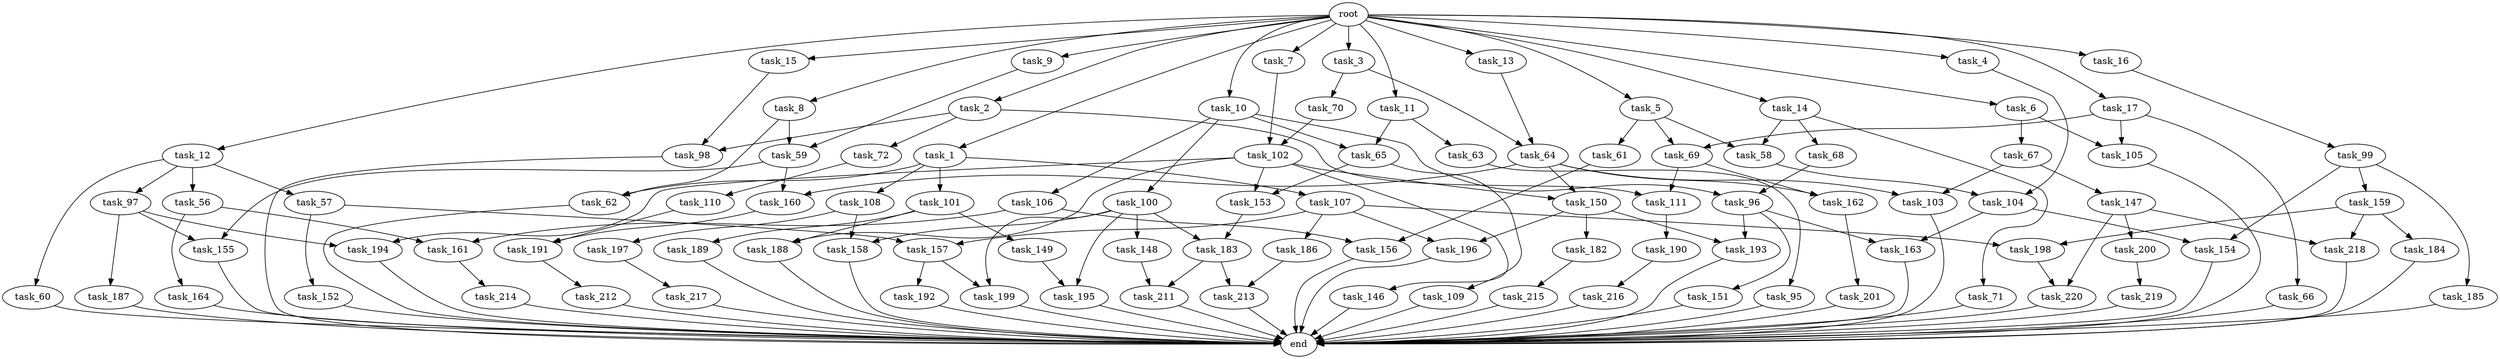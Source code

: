 digraph G {
  task_149 [size="858993459.200000"];
  task_98 [size="214748364.800000"];
  task_192 [size="309237645.312000"];
  task_16 [size="1.024000"];
  task_57 [size="34359738.368000"];
  task_212 [size="137438953.472000"];
  task_147 [size="858993459.200000"];
  task_158 [size="558345748.480000"];
  task_12 [size="1.024000"];
  task_190 [size="420906795.008000"];
  task_150 [size="1245540515.840000"];
  task_13 [size="1.024000"];
  task_102 [size="635655159.808000"];
  task_11 [size="1.024000"];
  task_68 [size="214748364.800000"];
  task_101 [size="309237645.312000"];
  task_58 [size="764504178.688000"];
  task_99 [size="77309411.328000"];
  task_162 [size="1005022347.264000"];
  task_151 [size="137438953.472000"];
  task_62 [size="1168231104.512000"];
  task_219 [size="420906795.008000"];
  task_8 [size="1.024000"];
  task_1 [size="1.024000"];
  task_2 [size="1.024000"];
  task_156 [size="1245540515.840000"];
  task_218 [size="584115552.256000"];
  task_6 [size="1.024000"];
  task_72 [size="77309411.328000"];
  task_200 [size="549755813.888000"];
  task_5 [size="1.024000"];
  task_63 [size="309237645.312000"];
  task_217 [size="420906795.008000"];
  root [size="0.000000"];
  task_216 [size="420906795.008000"];
  task_104 [size="386547056.640000"];
  task_7 [size="1.024000"];
  task_148 [size="137438953.472000"];
  task_159 [size="309237645.312000"];
  task_220 [size="687194767.360000"];
  task_64 [size="68719476.736000"];
  task_152 [size="420906795.008000"];
  task_106 [size="858993459.200000"];
  task_157 [size="841813590.016000"];
  task_198 [size="455266533.376000"];
  task_214 [size="309237645.312000"];
  task_215 [size="137438953.472000"];
  task_184 [size="34359738.368000"];
  task_155 [size="910533066.752000"];
  task_195 [size="996432412.672000"];
  task_108 [size="309237645.312000"];
  task_110 [size="309237645.312000"];
  task_66 [size="549755813.888000"];
  task_4 [size="1.024000"];
  task_103 [size="1554778161.152000"];
  task_191 [size="936302870.528000"];
  task_182 [size="34359738.368000"];
  task_199 [size="446676598.784000"];
  task_65 [size="1168231104.512000"];
  task_69 [size="1099511627.776000"];
  task_59 [size="1073741824.000000"];
  task_188 [size="1408749273.088000"];
  task_96 [size="1717986918.400000"];
  task_154 [size="523986010.112000"];
  task_10 [size="1.024000"];
  task_196 [size="455266533.376000"];
  task_213 [size="936302870.528000"];
  task_14 [size="1.024000"];
  task_163 [size="352187318.272000"];
  task_186 [size="420906795.008000"];
  task_187 [size="214748364.800000"];
  task_153 [size="687194767.360000"];
  task_111 [size="386547056.640000"];
  task_15 [size="1.024000"];
  end [size="0.000000"];
  task_164 [size="695784701.952000"];
  task_211 [size="893353197.568000"];
  task_61 [size="549755813.888000"];
  task_70 [size="34359738.368000"];
  task_160 [size="1391569403.904000"];
  task_193 [size="171798691.840000"];
  task_3 [size="1.024000"];
  task_183 [size="274877906.944000"];
  task_71 [size="214748364.800000"];
  task_197 [size="420906795.008000"];
  task_105 [size="1245540515.840000"];
  task_201 [size="214748364.800000"];
  task_194 [size="764504178.688000"];
  task_109 [size="137438953.472000"];
  task_60 [size="34359738.368000"];
  task_9 [size="1.024000"];
  task_95 [size="549755813.888000"];
  task_67 [size="695784701.952000"];
  task_161 [size="1391569403.904000"];
  task_185 [size="309237645.312000"];
  task_100 [size="858993459.200000"];
  task_146 [size="549755813.888000"];
  task_17 [size="1.024000"];
  task_107 [size="309237645.312000"];
  task_189 [size="858993459.200000"];
  task_97 [size="34359738.368000"];
  task_56 [size="34359738.368000"];

  task_149 -> task_195 [size="838860800.000000"];
  task_98 -> end [size="1.000000"];
  task_192 -> end [size="1.000000"];
  task_16 -> task_99 [size="75497472.000000"];
  task_57 -> task_152 [size="411041792.000000"];
  task_57 -> task_157 [size="411041792.000000"];
  task_212 -> end [size="1.000000"];
  task_147 -> task_220 [size="536870912.000000"];
  task_147 -> task_218 [size="536870912.000000"];
  task_147 -> task_200 [size="536870912.000000"];
  task_158 -> end [size="1.000000"];
  task_12 -> task_57 [size="33554432.000000"];
  task_12 -> task_60 [size="33554432.000000"];
  task_12 -> task_56 [size="33554432.000000"];
  task_12 -> task_97 [size="33554432.000000"];
  task_190 -> task_216 [size="411041792.000000"];
  task_150 -> task_193 [size="33554432.000000"];
  task_150 -> task_182 [size="33554432.000000"];
  task_150 -> task_196 [size="33554432.000000"];
  task_13 -> task_64 [size="33554432.000000"];
  task_102 -> task_150 [size="536870912.000000"];
  task_102 -> task_153 [size="536870912.000000"];
  task_102 -> task_146 [size="536870912.000000"];
  task_102 -> task_188 [size="536870912.000000"];
  task_102 -> task_194 [size="536870912.000000"];
  task_11 -> task_63 [size="301989888.000000"];
  task_11 -> task_65 [size="301989888.000000"];
  task_68 -> task_96 [size="838860800.000000"];
  task_101 -> task_189 [size="838860800.000000"];
  task_101 -> task_149 [size="838860800.000000"];
  task_101 -> task_188 [size="838860800.000000"];
  task_58 -> task_104 [size="301989888.000000"];
  task_99 -> task_159 [size="301989888.000000"];
  task_99 -> task_154 [size="301989888.000000"];
  task_99 -> task_185 [size="301989888.000000"];
  task_162 -> task_201 [size="209715200.000000"];
  task_151 -> end [size="1.000000"];
  task_62 -> end [size="1.000000"];
  task_219 -> end [size="1.000000"];
  task_8 -> task_62 [size="838860800.000000"];
  task_8 -> task_59 [size="838860800.000000"];
  task_1 -> task_108 [size="301989888.000000"];
  task_1 -> task_62 [size="301989888.000000"];
  task_1 -> task_101 [size="301989888.000000"];
  task_1 -> task_107 [size="301989888.000000"];
  task_2 -> task_111 [size="75497472.000000"];
  task_2 -> task_98 [size="75497472.000000"];
  task_2 -> task_72 [size="75497472.000000"];
  task_156 -> end [size="1.000000"];
  task_218 -> end [size="1.000000"];
  task_6 -> task_67 [size="679477248.000000"];
  task_6 -> task_105 [size="679477248.000000"];
  task_72 -> task_110 [size="301989888.000000"];
  task_200 -> task_219 [size="411041792.000000"];
  task_5 -> task_61 [size="536870912.000000"];
  task_5 -> task_58 [size="536870912.000000"];
  task_5 -> task_69 [size="536870912.000000"];
  task_63 -> task_95 [size="536870912.000000"];
  task_217 -> end [size="1.000000"];
  root -> task_2 [size="1.000000"];
  root -> task_7 [size="1.000000"];
  root -> task_5 [size="1.000000"];
  root -> task_11 [size="1.000000"];
  root -> task_10 [size="1.000000"];
  root -> task_16 [size="1.000000"];
  root -> task_4 [size="1.000000"];
  root -> task_17 [size="1.000000"];
  root -> task_3 [size="1.000000"];
  root -> task_13 [size="1.000000"];
  root -> task_9 [size="1.000000"];
  root -> task_6 [size="1.000000"];
  root -> task_14 [size="1.000000"];
  root -> task_8 [size="1.000000"];
  root -> task_12 [size="1.000000"];
  root -> task_15 [size="1.000000"];
  root -> task_1 [size="1.000000"];
  task_216 -> end [size="1.000000"];
  task_104 -> task_163 [size="209715200.000000"];
  task_104 -> task_154 [size="209715200.000000"];
  task_7 -> task_102 [size="209715200.000000"];
  task_148 -> task_211 [size="33554432.000000"];
  task_159 -> task_218 [size="33554432.000000"];
  task_159 -> task_184 [size="33554432.000000"];
  task_159 -> task_198 [size="33554432.000000"];
  task_220 -> end [size="1.000000"];
  task_64 -> task_150 [size="679477248.000000"];
  task_64 -> task_160 [size="679477248.000000"];
  task_64 -> task_103 [size="679477248.000000"];
  task_64 -> task_162 [size="679477248.000000"];
  task_152 -> end [size="1.000000"];
  task_106 -> task_156 [size="679477248.000000"];
  task_106 -> task_161 [size="679477248.000000"];
  task_157 -> task_192 [size="301989888.000000"];
  task_157 -> task_199 [size="301989888.000000"];
  task_198 -> task_220 [size="134217728.000000"];
  task_214 -> end [size="1.000000"];
  task_215 -> end [size="1.000000"];
  task_184 -> end [size="1.000000"];
  task_155 -> end [size="1.000000"];
  task_195 -> end [size="1.000000"];
  task_108 -> task_197 [size="411041792.000000"];
  task_108 -> task_158 [size="411041792.000000"];
  task_110 -> task_191 [size="75497472.000000"];
  task_66 -> end [size="1.000000"];
  task_4 -> task_104 [size="75497472.000000"];
  task_103 -> end [size="1.000000"];
  task_191 -> task_212 [size="134217728.000000"];
  task_182 -> task_215 [size="134217728.000000"];
  task_199 -> end [size="1.000000"];
  task_65 -> task_153 [size="134217728.000000"];
  task_65 -> task_109 [size="134217728.000000"];
  task_69 -> task_111 [size="301989888.000000"];
  task_69 -> task_162 [size="301989888.000000"];
  task_59 -> task_160 [size="679477248.000000"];
  task_59 -> task_155 [size="679477248.000000"];
  task_188 -> end [size="1.000000"];
  task_96 -> task_163 [size="134217728.000000"];
  task_96 -> task_193 [size="134217728.000000"];
  task_96 -> task_151 [size="134217728.000000"];
  task_154 -> end [size="1.000000"];
  task_10 -> task_96 [size="838860800.000000"];
  task_10 -> task_100 [size="838860800.000000"];
  task_10 -> task_106 [size="838860800.000000"];
  task_10 -> task_65 [size="838860800.000000"];
  task_196 -> end [size="1.000000"];
  task_213 -> end [size="1.000000"];
  task_14 -> task_71 [size="209715200.000000"];
  task_14 -> task_68 [size="209715200.000000"];
  task_14 -> task_58 [size="209715200.000000"];
  task_163 -> end [size="1.000000"];
  task_186 -> task_213 [size="75497472.000000"];
  task_187 -> end [size="1.000000"];
  task_153 -> task_183 [size="134217728.000000"];
  task_111 -> task_190 [size="411041792.000000"];
  task_15 -> task_98 [size="134217728.000000"];
  task_164 -> end [size="1.000000"];
  task_211 -> end [size="1.000000"];
  task_61 -> task_156 [size="536870912.000000"];
  task_70 -> task_102 [size="411041792.000000"];
  task_160 -> task_191 [size="838860800.000000"];
  task_193 -> end [size="1.000000"];
  task_3 -> task_70 [size="33554432.000000"];
  task_3 -> task_64 [size="33554432.000000"];
  task_183 -> task_211 [size="838860800.000000"];
  task_183 -> task_213 [size="838860800.000000"];
  task_71 -> end [size="1.000000"];
  task_197 -> task_217 [size="411041792.000000"];
  task_105 -> end [size="1.000000"];
  task_201 -> end [size="1.000000"];
  task_194 -> end [size="1.000000"];
  task_109 -> end [size="1.000000"];
  task_60 -> end [size="1.000000"];
  task_9 -> task_59 [size="209715200.000000"];
  task_95 -> end [size="1.000000"];
  task_67 -> task_103 [size="838860800.000000"];
  task_67 -> task_147 [size="838860800.000000"];
  task_161 -> task_214 [size="301989888.000000"];
  task_185 -> end [size="1.000000"];
  task_100 -> task_148 [size="134217728.000000"];
  task_100 -> task_183 [size="134217728.000000"];
  task_100 -> task_195 [size="134217728.000000"];
  task_100 -> task_199 [size="134217728.000000"];
  task_100 -> task_158 [size="134217728.000000"];
  task_146 -> end [size="1.000000"];
  task_17 -> task_66 [size="536870912.000000"];
  task_17 -> task_105 [size="536870912.000000"];
  task_17 -> task_69 [size="536870912.000000"];
  task_107 -> task_186 [size="411041792.000000"];
  task_107 -> task_157 [size="411041792.000000"];
  task_107 -> task_198 [size="411041792.000000"];
  task_107 -> task_196 [size="411041792.000000"];
  task_189 -> end [size="1.000000"];
  task_97 -> task_187 [size="209715200.000000"];
  task_97 -> task_155 [size="209715200.000000"];
  task_97 -> task_194 [size="209715200.000000"];
  task_56 -> task_164 [size="679477248.000000"];
  task_56 -> task_161 [size="679477248.000000"];
}
